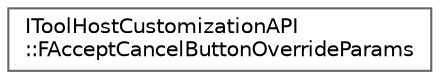 digraph "Graphical Class Hierarchy"
{
 // INTERACTIVE_SVG=YES
 // LATEX_PDF_SIZE
  bgcolor="transparent";
  edge [fontname=Helvetica,fontsize=10,labelfontname=Helvetica,labelfontsize=10];
  node [fontname=Helvetica,fontsize=10,shape=box,height=0.2,width=0.4];
  rankdir="LR";
  Node0 [id="Node000000",label="IToolHostCustomizationAPI\l::FAcceptCancelButtonOverrideParams",height=0.2,width=0.4,color="grey40", fillcolor="white", style="filled",URL="$da/d40/structIToolHostCustomizationAPI_1_1FAcceptCancelButtonOverrideParams.html",tooltip=" "];
}
